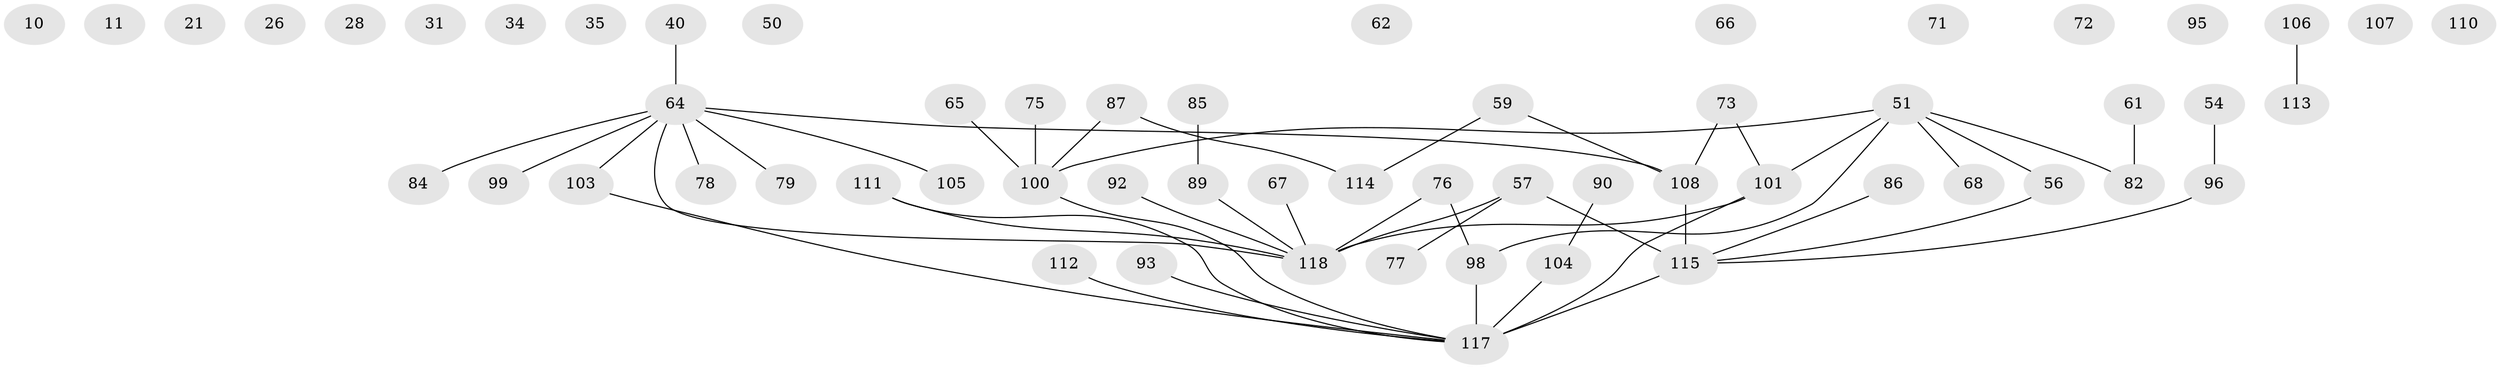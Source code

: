 // original degree distribution, {4: 0.11016949152542373, 2: 0.2796610169491525, 1: 0.2711864406779661, 3: 0.1440677966101695, 0: 0.1271186440677966, 5: 0.0423728813559322, 6: 0.025423728813559324}
// Generated by graph-tools (version 1.1) at 2025/40/03/09/25 04:40:07]
// undirected, 59 vertices, 51 edges
graph export_dot {
graph [start="1"]
  node [color=gray90,style=filled];
  10;
  11;
  21 [super="+7"];
  26;
  28;
  31;
  34;
  35;
  40 [super="+33+39"];
  50;
  51 [super="+12+27"];
  54;
  56;
  57 [super="+20+30+41+52"];
  59;
  61;
  62;
  64 [super="+55"];
  65 [super="+5"];
  66;
  67 [super="+18"];
  68 [super="+3"];
  71;
  72;
  73;
  75;
  76;
  77;
  78;
  79;
  82;
  84;
  85;
  86;
  87;
  89 [super="+80"];
  90;
  92;
  93;
  95;
  96;
  98 [super="+29+53+69"];
  99;
  100 [super="+45+94+81"];
  101;
  103 [super="+88"];
  104;
  105;
  106;
  107;
  108 [super="+46+83"];
  110;
  111 [super="+8+47"];
  112;
  113 [super="+2+23"];
  114 [super="+24"];
  115 [super="+97+91"];
  117 [super="+63+15+6+109+102+116"];
  118 [super="+70"];
  40 -- 64;
  51 -- 100 [weight=2];
  51 -- 101;
  51 -- 56 [weight=2];
  51 -- 82;
  51 -- 98;
  51 -- 68;
  54 -- 96;
  56 -- 115;
  57 -- 115;
  57 -- 77;
  57 -- 118;
  59 -- 108;
  59 -- 114;
  61 -- 82;
  64 -- 84;
  64 -- 108 [weight=2];
  64 -- 99;
  64 -- 103 [weight=2];
  64 -- 105;
  64 -- 78;
  64 -- 79;
  64 -- 118;
  65 -- 100;
  67 -- 118;
  73 -- 101;
  73 -- 108;
  75 -- 100;
  76 -- 118;
  76 -- 98;
  85 -- 89;
  86 -- 115;
  87 -- 114;
  87 -- 100;
  89 -- 118;
  90 -- 104;
  92 -- 118;
  93 -- 117;
  96 -- 115;
  98 -- 117 [weight=2];
  100 -- 117;
  101 -- 118 [weight=2];
  101 -- 117 [weight=2];
  103 -- 117;
  104 -- 117;
  106 -- 113;
  108 -- 115 [weight=4];
  111 -- 117;
  111 -- 118;
  112 -- 117;
  115 -- 117 [weight=3];
}
